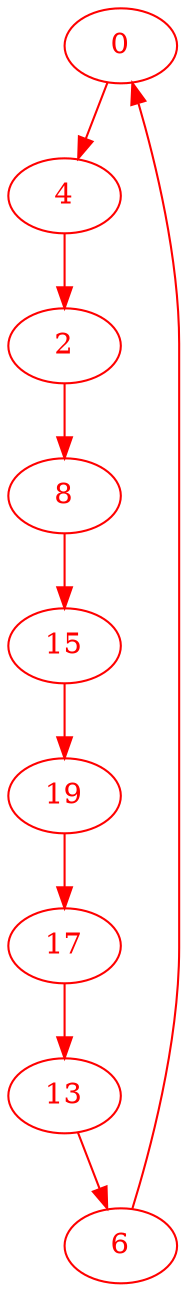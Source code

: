 digraph g{
node [color = red, fontcolor=red]; 0 2 4 6 8 13 15 17 19 ;
0 -> 4 [color=red] ;
2 -> 8 [color=red] ;
4 -> 2 [color=red] ;
6 -> 0 [color=red] ;
8 -> 15 [color=red] ;
13 -> 6 [color=red] ;
15 -> 19 [color=red] ;
17 -> 13 [color=red] ;
19 -> 17 [color=red] ;
}